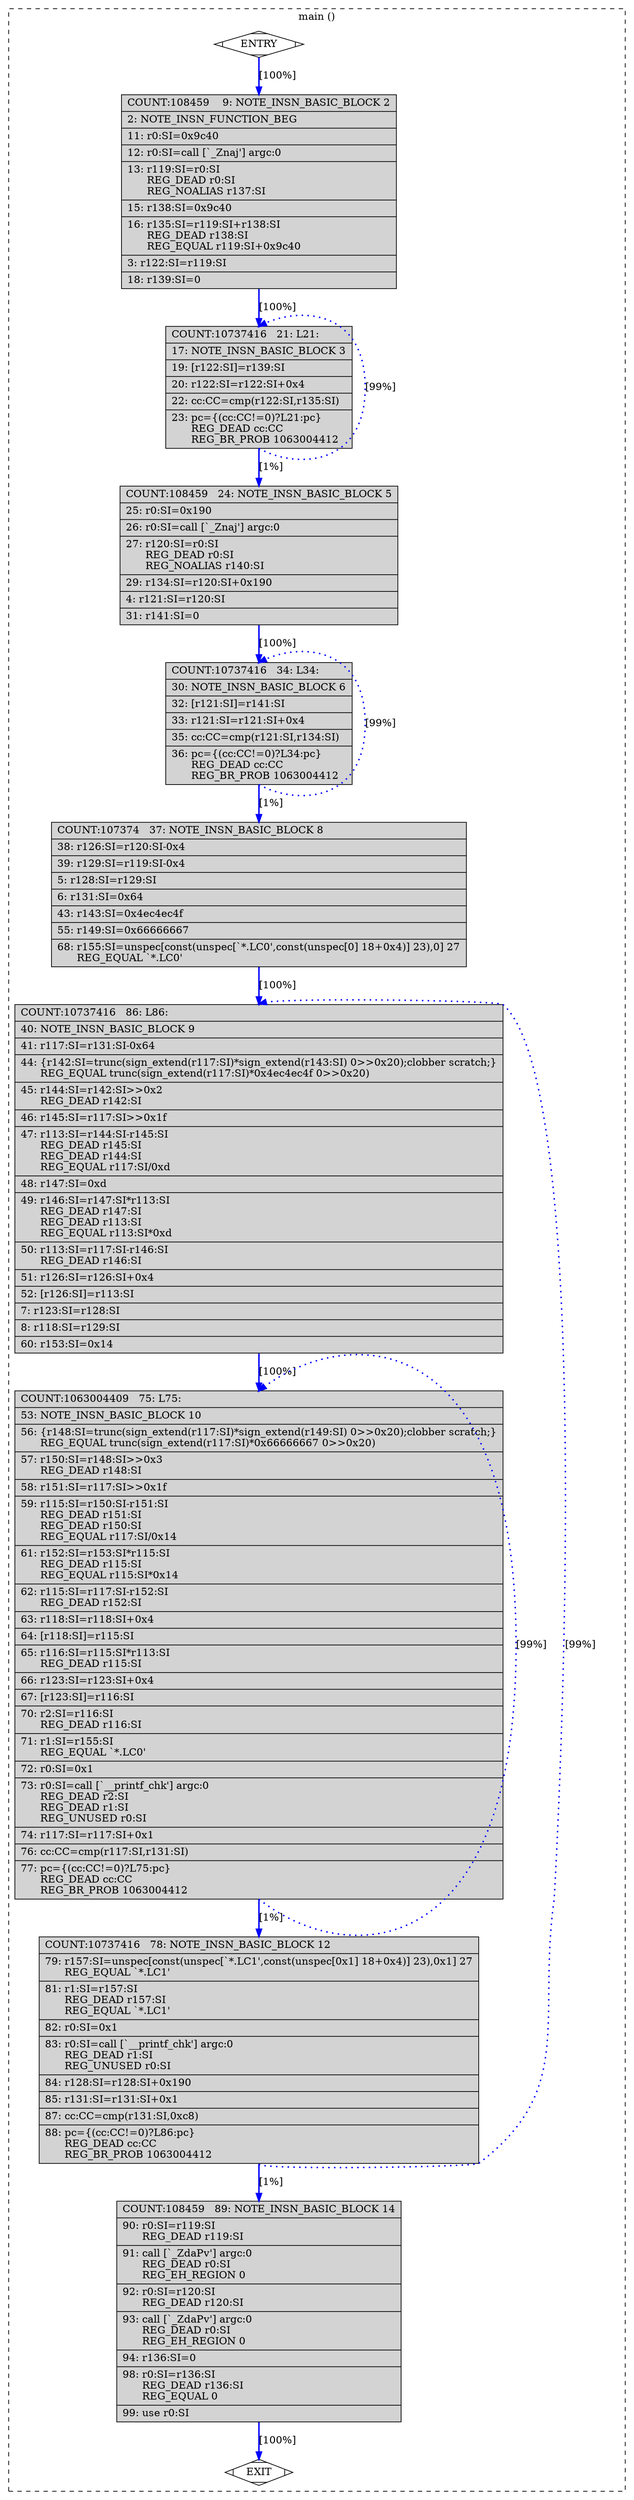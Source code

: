 digraph "a-matmul-v2.cpp.271r.dse1" {
overlap=false;
subgraph "cluster_main" {
	style="dashed";
	color="black";
	label="main ()";
	fn_30_basic_block_0 [shape=Mdiamond,style=filled,fillcolor=white,label="ENTRY"];

	fn_30_basic_block_2 [shape=record,style=filled,fillcolor=lightgrey,label="{COUNT:108459\ \ \ \ 9:\ NOTE_INSN_BASIC_BLOCK\ 2\l\
|\ \ \ \ 2:\ NOTE_INSN_FUNCTION_BEG\l\
|\ \ \ 11:\ r0:SI=0x9c40\l\
|\ \ \ 12:\ r0:SI=call\ [`_Znaj']\ argc:0\l\
|\ \ \ 13:\ r119:SI=r0:SI\l\
\ \ \ \ \ \ REG_DEAD\ r0:SI\l\
\ \ \ \ \ \ REG_NOALIAS\ r137:SI\l\
|\ \ \ 15:\ r138:SI=0x9c40\l\
|\ \ \ 16:\ r135:SI=r119:SI+r138:SI\l\
\ \ \ \ \ \ REG_DEAD\ r138:SI\l\
\ \ \ \ \ \ REG_EQUAL\ r119:SI+0x9c40\l\
|\ \ \ \ 3:\ r122:SI=r119:SI\l\
|\ \ \ 18:\ r139:SI=0\l\
}"];

	fn_30_basic_block_3 [shape=record,style=filled,fillcolor=lightgrey,label="{COUNT:10737416\ \ \ 21:\ L21:\l\
|\ \ \ 17:\ NOTE_INSN_BASIC_BLOCK\ 3\l\
|\ \ \ 19:\ [r122:SI]=r139:SI\l\
|\ \ \ 20:\ r122:SI=r122:SI+0x4\l\
|\ \ \ 22:\ cc:CC=cmp(r122:SI,r135:SI)\l\
|\ \ \ 23:\ pc=\{(cc:CC!=0)?L21:pc\}\l\
\ \ \ \ \ \ REG_DEAD\ cc:CC\l\
\ \ \ \ \ \ REG_BR_PROB\ 1063004412\l\
}"];

	fn_30_basic_block_5 [shape=record,style=filled,fillcolor=lightgrey,label="{COUNT:108459\ \ \ 24:\ NOTE_INSN_BASIC_BLOCK\ 5\l\
|\ \ \ 25:\ r0:SI=0x190\l\
|\ \ \ 26:\ r0:SI=call\ [`_Znaj']\ argc:0\l\
|\ \ \ 27:\ r120:SI=r0:SI\l\
\ \ \ \ \ \ REG_DEAD\ r0:SI\l\
\ \ \ \ \ \ REG_NOALIAS\ r140:SI\l\
|\ \ \ 29:\ r134:SI=r120:SI+0x190\l\
|\ \ \ \ 4:\ r121:SI=r120:SI\l\
|\ \ \ 31:\ r141:SI=0\l\
}"];

	fn_30_basic_block_6 [shape=record,style=filled,fillcolor=lightgrey,label="{COUNT:10737416\ \ \ 34:\ L34:\l\
|\ \ \ 30:\ NOTE_INSN_BASIC_BLOCK\ 6\l\
|\ \ \ 32:\ [r121:SI]=r141:SI\l\
|\ \ \ 33:\ r121:SI=r121:SI+0x4\l\
|\ \ \ 35:\ cc:CC=cmp(r121:SI,r134:SI)\l\
|\ \ \ 36:\ pc=\{(cc:CC!=0)?L34:pc\}\l\
\ \ \ \ \ \ REG_DEAD\ cc:CC\l\
\ \ \ \ \ \ REG_BR_PROB\ 1063004412\l\
}"];

	fn_30_basic_block_8 [shape=record,style=filled,fillcolor=lightgrey,label="{COUNT:107374\ \ \ 37:\ NOTE_INSN_BASIC_BLOCK\ 8\l\
|\ \ \ 38:\ r126:SI=r120:SI-0x4\l\
|\ \ \ 39:\ r129:SI=r119:SI-0x4\l\
|\ \ \ \ 5:\ r128:SI=r129:SI\l\
|\ \ \ \ 6:\ r131:SI=0x64\l\
|\ \ \ 43:\ r143:SI=0x4ec4ec4f\l\
|\ \ \ 55:\ r149:SI=0x66666667\l\
|\ \ \ 68:\ r155:SI=unspec[const(unspec[`*.LC0',const(unspec[0]\ 18+0x4)]\ 23),0]\ 27\l\
\ \ \ \ \ \ REG_EQUAL\ `*.LC0'\l\
}"];

	fn_30_basic_block_9 [shape=record,style=filled,fillcolor=lightgrey,label="{COUNT:10737416\ \ \ 86:\ L86:\l\
|\ \ \ 40:\ NOTE_INSN_BASIC_BLOCK\ 9\l\
|\ \ \ 41:\ r117:SI=r131:SI-0x64\l\
|\ \ \ 44:\ \{r142:SI=trunc(sign_extend(r117:SI)*sign_extend(r143:SI)\ 0\>\>0x20);clobber\ scratch;\}\l\
\ \ \ \ \ \ REG_EQUAL\ trunc(sign_extend(r117:SI)*0x4ec4ec4f\ 0\>\>0x20)\l\
|\ \ \ 45:\ r144:SI=r142:SI\>\>0x2\l\
\ \ \ \ \ \ REG_DEAD\ r142:SI\l\
|\ \ \ 46:\ r145:SI=r117:SI\>\>0x1f\l\
|\ \ \ 47:\ r113:SI=r144:SI-r145:SI\l\
\ \ \ \ \ \ REG_DEAD\ r145:SI\l\
\ \ \ \ \ \ REG_DEAD\ r144:SI\l\
\ \ \ \ \ \ REG_EQUAL\ r117:SI/0xd\l\
|\ \ \ 48:\ r147:SI=0xd\l\
|\ \ \ 49:\ r146:SI=r147:SI*r113:SI\l\
\ \ \ \ \ \ REG_DEAD\ r147:SI\l\
\ \ \ \ \ \ REG_DEAD\ r113:SI\l\
\ \ \ \ \ \ REG_EQUAL\ r113:SI*0xd\l\
|\ \ \ 50:\ r113:SI=r117:SI-r146:SI\l\
\ \ \ \ \ \ REG_DEAD\ r146:SI\l\
|\ \ \ 51:\ r126:SI=r126:SI+0x4\l\
|\ \ \ 52:\ [r126:SI]=r113:SI\l\
|\ \ \ \ 7:\ r123:SI=r128:SI\l\
|\ \ \ \ 8:\ r118:SI=r129:SI\l\
|\ \ \ 60:\ r153:SI=0x14\l\
}"];

	fn_30_basic_block_10 [shape=record,style=filled,fillcolor=lightgrey,label="{COUNT:1063004409\ \ \ 75:\ L75:\l\
|\ \ \ 53:\ NOTE_INSN_BASIC_BLOCK\ 10\l\
|\ \ \ 56:\ \{r148:SI=trunc(sign_extend(r117:SI)*sign_extend(r149:SI)\ 0\>\>0x20);clobber\ scratch;\}\l\
\ \ \ \ \ \ REG_EQUAL\ trunc(sign_extend(r117:SI)*0x66666667\ 0\>\>0x20)\l\
|\ \ \ 57:\ r150:SI=r148:SI\>\>0x3\l\
\ \ \ \ \ \ REG_DEAD\ r148:SI\l\
|\ \ \ 58:\ r151:SI=r117:SI\>\>0x1f\l\
|\ \ \ 59:\ r115:SI=r150:SI-r151:SI\l\
\ \ \ \ \ \ REG_DEAD\ r151:SI\l\
\ \ \ \ \ \ REG_DEAD\ r150:SI\l\
\ \ \ \ \ \ REG_EQUAL\ r117:SI/0x14\l\
|\ \ \ 61:\ r152:SI=r153:SI*r115:SI\l\
\ \ \ \ \ \ REG_DEAD\ r115:SI\l\
\ \ \ \ \ \ REG_EQUAL\ r115:SI*0x14\l\
|\ \ \ 62:\ r115:SI=r117:SI-r152:SI\l\
\ \ \ \ \ \ REG_DEAD\ r152:SI\l\
|\ \ \ 63:\ r118:SI=r118:SI+0x4\l\
|\ \ \ 64:\ [r118:SI]=r115:SI\l\
|\ \ \ 65:\ r116:SI=r115:SI*r113:SI\l\
\ \ \ \ \ \ REG_DEAD\ r115:SI\l\
|\ \ \ 66:\ r123:SI=r123:SI+0x4\l\
|\ \ \ 67:\ [r123:SI]=r116:SI\l\
|\ \ \ 70:\ r2:SI=r116:SI\l\
\ \ \ \ \ \ REG_DEAD\ r116:SI\l\
|\ \ \ 71:\ r1:SI=r155:SI\l\
\ \ \ \ \ \ REG_EQUAL\ `*.LC0'\l\
|\ \ \ 72:\ r0:SI=0x1\l\
|\ \ \ 73:\ r0:SI=call\ [`__printf_chk']\ argc:0\l\
\ \ \ \ \ \ REG_DEAD\ r2:SI\l\
\ \ \ \ \ \ REG_DEAD\ r1:SI\l\
\ \ \ \ \ \ REG_UNUSED\ r0:SI\l\
|\ \ \ 74:\ r117:SI=r117:SI+0x1\l\
|\ \ \ 76:\ cc:CC=cmp(r117:SI,r131:SI)\l\
|\ \ \ 77:\ pc=\{(cc:CC!=0)?L75:pc\}\l\
\ \ \ \ \ \ REG_DEAD\ cc:CC\l\
\ \ \ \ \ \ REG_BR_PROB\ 1063004412\l\
}"];

	fn_30_basic_block_12 [shape=record,style=filled,fillcolor=lightgrey,label="{COUNT:10737416\ \ \ 78:\ NOTE_INSN_BASIC_BLOCK\ 12\l\
|\ \ \ 79:\ r157:SI=unspec[const(unspec[`*.LC1',const(unspec[0x1]\ 18+0x4)]\ 23),0x1]\ 27\l\
\ \ \ \ \ \ REG_EQUAL\ `*.LC1'\l\
|\ \ \ 81:\ r1:SI=r157:SI\l\
\ \ \ \ \ \ REG_DEAD\ r157:SI\l\
\ \ \ \ \ \ REG_EQUAL\ `*.LC1'\l\
|\ \ \ 82:\ r0:SI=0x1\l\
|\ \ \ 83:\ r0:SI=call\ [`__printf_chk']\ argc:0\l\
\ \ \ \ \ \ REG_DEAD\ r1:SI\l\
\ \ \ \ \ \ REG_UNUSED\ r0:SI\l\
|\ \ \ 84:\ r128:SI=r128:SI+0x190\l\
|\ \ \ 85:\ r131:SI=r131:SI+0x1\l\
|\ \ \ 87:\ cc:CC=cmp(r131:SI,0xc8)\l\
|\ \ \ 88:\ pc=\{(cc:CC!=0)?L86:pc\}\l\
\ \ \ \ \ \ REG_DEAD\ cc:CC\l\
\ \ \ \ \ \ REG_BR_PROB\ 1063004412\l\
}"];

	fn_30_basic_block_14 [shape=record,style=filled,fillcolor=lightgrey,label="{COUNT:108459\ \ \ 89:\ NOTE_INSN_BASIC_BLOCK\ 14\l\
|\ \ \ 90:\ r0:SI=r119:SI\l\
\ \ \ \ \ \ REG_DEAD\ r119:SI\l\
|\ \ \ 91:\ call\ [`_ZdaPv']\ argc:0\l\
\ \ \ \ \ \ REG_DEAD\ r0:SI\l\
\ \ \ \ \ \ REG_EH_REGION\ 0\l\
|\ \ \ 92:\ r0:SI=r120:SI\l\
\ \ \ \ \ \ REG_DEAD\ r120:SI\l\
|\ \ \ 93:\ call\ [`_ZdaPv']\ argc:0\l\
\ \ \ \ \ \ REG_DEAD\ r0:SI\l\
\ \ \ \ \ \ REG_EH_REGION\ 0\l\
|\ \ \ 94:\ r136:SI=0\l\
|\ \ \ 98:\ r0:SI=r136:SI\l\
\ \ \ \ \ \ REG_DEAD\ r136:SI\l\
\ \ \ \ \ \ REG_EQUAL\ 0\l\
|\ \ \ 99:\ use\ r0:SI\l\
}"];

	fn_30_basic_block_1 [shape=Mdiamond,style=filled,fillcolor=white,label="EXIT"];

	fn_30_basic_block_0:s -> fn_30_basic_block_2:n [style="solid,bold",color=blue,weight=100,constraint=true,label="[100%]"];
	fn_30_basic_block_2:s -> fn_30_basic_block_3:n [style="solid,bold",color=blue,weight=100,constraint=true,label="[100%]"];
	fn_30_basic_block_3:s -> fn_30_basic_block_3:n [style="dotted,bold",color=blue,weight=10,constraint=false,label="[99%]"];
	fn_30_basic_block_3:s -> fn_30_basic_block_5:n [style="solid,bold",color=blue,weight=100,constraint=true,label="[1%]"];
	fn_30_basic_block_5:s -> fn_30_basic_block_6:n [style="solid,bold",color=blue,weight=100,constraint=true,label="[100%]"];
	fn_30_basic_block_6:s -> fn_30_basic_block_6:n [style="dotted,bold",color=blue,weight=10,constraint=false,label="[99%]"];
	fn_30_basic_block_6:s -> fn_30_basic_block_8:n [style="solid,bold",color=blue,weight=100,constraint=true,label="[1%]"];
	fn_30_basic_block_8:s -> fn_30_basic_block_9:n [style="solid,bold",color=blue,weight=100,constraint=true,label="[100%]"];
	fn_30_basic_block_9:s -> fn_30_basic_block_10:n [style="solid,bold",color=blue,weight=100,constraint=true,label="[100%]"];
	fn_30_basic_block_10:s -> fn_30_basic_block_10:n [style="dotted,bold",color=blue,weight=10,constraint=false,label="[99%]"];
	fn_30_basic_block_10:s -> fn_30_basic_block_12:n [style="solid,bold",color=blue,weight=100,constraint=true,label="[1%]"];
	fn_30_basic_block_12:s -> fn_30_basic_block_9:n [style="dotted,bold",color=blue,weight=10,constraint=false,label="[99%]"];
	fn_30_basic_block_12:s -> fn_30_basic_block_14:n [style="solid,bold",color=blue,weight=100,constraint=true,label="[1%]"];
	fn_30_basic_block_14:s -> fn_30_basic_block_1:n [style="solid,bold",color=blue,weight=100,constraint=true,label="[100%]"];
	fn_30_basic_block_0:s -> fn_30_basic_block_1:n [style="invis",constraint=true];
}
}
